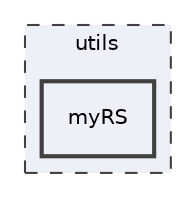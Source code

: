 digraph "utils/myRS"
{
 // LATEX_PDF_SIZE
  edge [fontname="Helvetica",fontsize="10",labelfontname="Helvetica",labelfontsize="10"];
  node [fontname="Helvetica",fontsize="10",shape=record];
  compound=true
  subgraph clusterdir_cbdb8362360e11eafe2fa3bc74cf0ffd {
    graph [ bgcolor="#edf0f7", pencolor="grey25", style="filled,dashed,", label="utils", fontname="Helvetica", fontsize="10", URL="dir_cbdb8362360e11eafe2fa3bc74cf0ffd.html"]
  dir_524359e062c75bfbabadf8746a4f1a26 [shape=box, label="myRS", style="filled,bold,", fillcolor="#edf0f7", color="grey25", URL="dir_524359e062c75bfbabadf8746a4f1a26.html"];
  }
}
